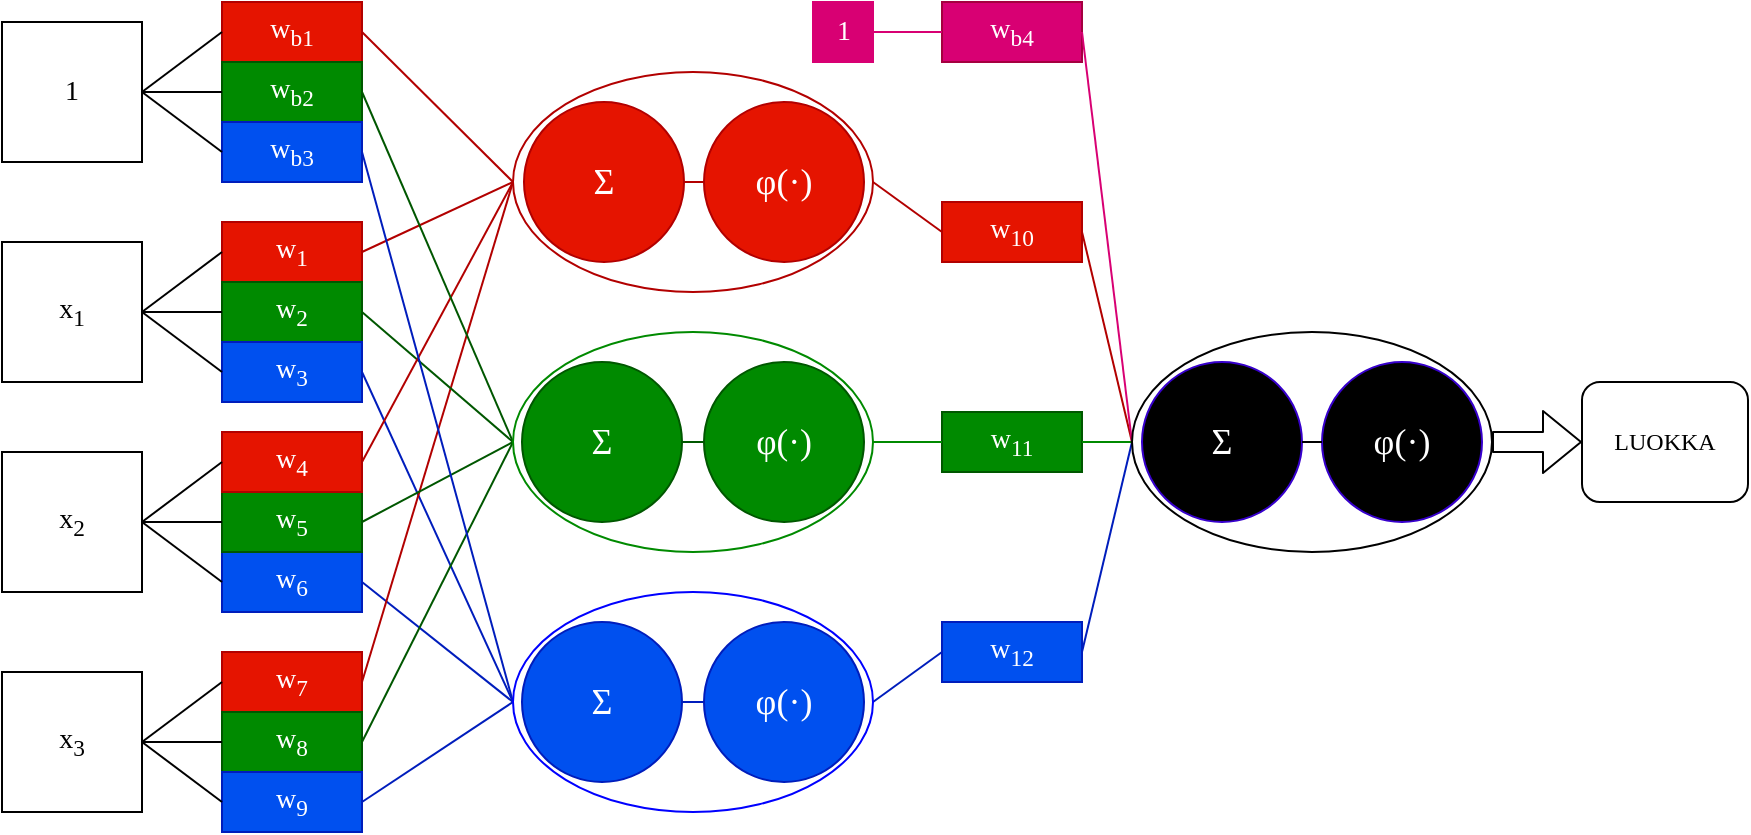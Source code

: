 <mxfile version="13.0.6" type="google"><diagram id="N8bs2FzUC10MA2vgQP_P" name="Page-1"><mxGraphModel dx="1422" dy="769" grid="1" gridSize="10" guides="1" tooltips="1" connect="1" arrows="1" fold="1" page="1" pageScale="1" pageWidth="827" pageHeight="1169" math="0" shadow="0"><root><mxCell id="0"/><mxCell id="1" parent="0"/><mxCell id="vyo6TJpPnQ9eapoHsoQL-1" value="&lt;font style=&quot;font-size: 14px&quot; face=&quot;Times New Roman&quot;&gt;x&lt;sub&gt;1&lt;/sub&gt;&lt;/font&gt;" style="whiteSpace=wrap;html=1;aspect=fixed;" parent="1" vertex="1"><mxGeometry y="135" width="70" height="70" as="geometry"/></mxCell><mxCell id="vyo6TJpPnQ9eapoHsoQL-2" value="&lt;font style=&quot;font-size: 14px&quot; face=&quot;Times New Roman&quot;&gt;x&lt;sub&gt;2&lt;/sub&gt;&lt;/font&gt;" style="whiteSpace=wrap;html=1;aspect=fixed;" parent="1" vertex="1"><mxGeometry y="240" width="70" height="70" as="geometry"/></mxCell><mxCell id="vyo6TJpPnQ9eapoHsoQL-3" value="&lt;font style=&quot;font-size: 14px&quot; face=&quot;Times New Roman&quot;&gt;x&lt;sub&gt;3&lt;/sub&gt;&lt;/font&gt;" style="whiteSpace=wrap;html=1;aspect=fixed;" parent="1" vertex="1"><mxGeometry y="350" width="70" height="70" as="geometry"/></mxCell><mxCell id="vyo6TJpPnQ9eapoHsoQL-4" value="&lt;font style=&quot;font-size: 14px&quot; face=&quot;Times New Roman&quot;&gt;w&lt;sub&gt;1&lt;/sub&gt;&lt;/font&gt;" style="rounded=0;whiteSpace=wrap;html=1;fillColor=#e51400;strokeColor=#B20000;fontColor=#ffffff;" parent="1" vertex="1"><mxGeometry x="110" y="125" width="70" height="30" as="geometry"/></mxCell><mxCell id="vyo6TJpPnQ9eapoHsoQL-5" value="&lt;font style=&quot;font-size: 14px&quot; face=&quot;Times New Roman&quot;&gt;w&lt;sub&gt;2&lt;/sub&gt;&lt;/font&gt;" style="rounded=0;whiteSpace=wrap;html=1;fillColor=#008A00;strokeColor=#005700;fontColor=#ffffff;" parent="1" vertex="1"><mxGeometry x="110" y="155" width="70" height="30" as="geometry"/></mxCell><mxCell id="vyo6TJpPnQ9eapoHsoQL-6" value="&lt;font style=&quot;font-size: 14px&quot; face=&quot;Times New Roman&quot;&gt;w&lt;sub&gt;3&lt;/sub&gt;&lt;/font&gt;" style="rounded=0;whiteSpace=wrap;html=1;fillColor=#0050ef;strokeColor=#001DBC;fontColor=#ffffff;" parent="1" vertex="1"><mxGeometry x="110" y="185" width="70" height="30" as="geometry"/></mxCell><mxCell id="vyo6TJpPnQ9eapoHsoQL-7" value="&lt;font style=&quot;font-size: 14px&quot; face=&quot;Times New Roman&quot;&gt;w&lt;sub&gt;6&lt;/sub&gt;&lt;/font&gt;" style="rounded=0;whiteSpace=wrap;html=1;fillColor=#0050ef;strokeColor=#001DBC;fontColor=#ffffff;" parent="1" vertex="1"><mxGeometry x="110" y="290" width="70" height="30" as="geometry"/></mxCell><mxCell id="vyo6TJpPnQ9eapoHsoQL-8" value="&lt;font style=&quot;font-size: 14px&quot; face=&quot;Times New Roman&quot;&gt;w&lt;sub&gt;5&lt;/sub&gt;&lt;/font&gt;" style="rounded=0;whiteSpace=wrap;html=1;fillColor=#008a00;strokeColor=#005700;fontColor=#ffffff;" parent="1" vertex="1"><mxGeometry x="110" y="260" width="70" height="30" as="geometry"/></mxCell><mxCell id="vyo6TJpPnQ9eapoHsoQL-9" value="&lt;font style=&quot;font-size: 14px&quot; face=&quot;Times New Roman&quot;&gt;w&lt;sub&gt;4&lt;/sub&gt;&lt;/font&gt;" style="rounded=0;whiteSpace=wrap;html=1;fillColor=#e51400;strokeColor=#B20000;fontColor=#ffffff;" parent="1" vertex="1"><mxGeometry x="110" y="230" width="70" height="30" as="geometry"/></mxCell><mxCell id="vyo6TJpPnQ9eapoHsoQL-10" value="&lt;font style=&quot;font-size: 14px&quot; face=&quot;Times New Roman&quot;&gt;w&lt;sub&gt;7&lt;/sub&gt;&lt;/font&gt;" style="rounded=0;whiteSpace=wrap;html=1;fillColor=#e51400;strokeColor=#B20000;fontColor=#ffffff;" parent="1" vertex="1"><mxGeometry x="110" y="340" width="70" height="30" as="geometry"/></mxCell><mxCell id="vyo6TJpPnQ9eapoHsoQL-11" value="&lt;font style=&quot;font-size: 14px&quot; face=&quot;Times New Roman&quot;&gt;w&lt;sub&gt;8&lt;/sub&gt;&lt;/font&gt;" style="rounded=0;whiteSpace=wrap;html=1;fillColor=#008a00;strokeColor=#005700;fontColor=#ffffff;" parent="1" vertex="1"><mxGeometry x="110" y="370" width="70" height="30" as="geometry"/></mxCell><mxCell id="vyo6TJpPnQ9eapoHsoQL-12" value="&lt;font style=&quot;font-size: 14px&quot; face=&quot;Times New Roman&quot;&gt;w&lt;sub&gt;9&lt;/sub&gt;&lt;/font&gt;" style="rounded=0;whiteSpace=wrap;html=1;fillColor=#0050ef;strokeColor=#001DBC;fontColor=#ffffff;" parent="1" vertex="1"><mxGeometry x="110" y="400" width="70" height="30" as="geometry"/></mxCell><mxCell id="vyo6TJpPnQ9eapoHsoQL-13" value="" style="endArrow=none;html=1;exitX=1;exitY=0.5;exitDx=0;exitDy=0;entryX=0;entryY=0.5;entryDx=0;entryDy=0;" parent="1" source="vyo6TJpPnQ9eapoHsoQL-1" target="vyo6TJpPnQ9eapoHsoQL-4" edge="1"><mxGeometry width="50" height="50" relative="1" as="geometry"><mxPoint x="290" y="230" as="sourcePoint"/><mxPoint x="340" y="180" as="targetPoint"/></mxGeometry></mxCell><mxCell id="vyo6TJpPnQ9eapoHsoQL-14" value="" style="endArrow=none;html=1;entryX=1;entryY=0.5;entryDx=0;entryDy=0;exitX=0;exitY=0.5;exitDx=0;exitDy=0;" parent="1" source="vyo6TJpPnQ9eapoHsoQL-5" target="vyo6TJpPnQ9eapoHsoQL-1" edge="1"><mxGeometry width="50" height="50" relative="1" as="geometry"><mxPoint x="80" y="240" as="sourcePoint"/><mxPoint x="130" y="190" as="targetPoint"/></mxGeometry></mxCell><mxCell id="vyo6TJpPnQ9eapoHsoQL-15" value="" style="endArrow=none;html=1;entryX=1;entryY=0.5;entryDx=0;entryDy=0;exitX=0;exitY=0.5;exitDx=0;exitDy=0;" parent="1" source="vyo6TJpPnQ9eapoHsoQL-6" target="vyo6TJpPnQ9eapoHsoQL-1" edge="1"><mxGeometry width="50" height="50" relative="1" as="geometry"><mxPoint x="350" y="350" as="sourcePoint"/><mxPoint x="400" y="300" as="targetPoint"/></mxGeometry></mxCell><mxCell id="vyo6TJpPnQ9eapoHsoQL-16" value="" style="endArrow=none;html=1;exitX=1;exitY=0.5;exitDx=0;exitDy=0;entryX=0;entryY=0.5;entryDx=0;entryDy=0;" parent="1" source="vyo6TJpPnQ9eapoHsoQL-2" target="vyo6TJpPnQ9eapoHsoQL-9" edge="1"><mxGeometry width="50" height="50" relative="1" as="geometry"><mxPoint x="70" y="275" as="sourcePoint"/><mxPoint x="120" y="245" as="targetPoint"/></mxGeometry></mxCell><mxCell id="vyo6TJpPnQ9eapoHsoQL-17" value="" style="endArrow=none;html=1;entryX=1;entryY=0.5;entryDx=0;entryDy=0;exitX=0;exitY=0.5;exitDx=0;exitDy=0;" parent="1" source="vyo6TJpPnQ9eapoHsoQL-8" target="vyo6TJpPnQ9eapoHsoQL-2" edge="1"><mxGeometry width="50" height="50" relative="1" as="geometry"><mxPoint x="110" y="275" as="sourcePoint"/><mxPoint x="70" y="275" as="targetPoint"/></mxGeometry></mxCell><mxCell id="vyo6TJpPnQ9eapoHsoQL-18" value="" style="endArrow=none;html=1;entryX=1;entryY=0.5;entryDx=0;entryDy=0;exitX=0;exitY=0.5;exitDx=0;exitDy=0;" parent="1" source="vyo6TJpPnQ9eapoHsoQL-7" target="vyo6TJpPnQ9eapoHsoQL-2" edge="1"><mxGeometry width="50" height="50" relative="1" as="geometry"><mxPoint x="120" y="305" as="sourcePoint"/><mxPoint x="70" y="275" as="targetPoint"/></mxGeometry></mxCell><mxCell id="vyo6TJpPnQ9eapoHsoQL-19" value="" style="endArrow=none;html=1;entryX=0;entryY=0.5;entryDx=0;entryDy=0;" parent="1" target="vyo6TJpPnQ9eapoHsoQL-10" edge="1"><mxGeometry width="50" height="50" relative="1" as="geometry"><mxPoint x="70" y="385" as="sourcePoint"/><mxPoint x="120" y="355" as="targetPoint"/></mxGeometry></mxCell><mxCell id="vyo6TJpPnQ9eapoHsoQL-20" value="" style="endArrow=none;html=1;entryX=1;entryY=0.5;entryDx=0;entryDy=0;exitX=0;exitY=0.5;exitDx=0;exitDy=0;" parent="1" source="vyo6TJpPnQ9eapoHsoQL-11" edge="1"><mxGeometry width="50" height="50" relative="1" as="geometry"><mxPoint x="110" y="385" as="sourcePoint"/><mxPoint x="70" y="385" as="targetPoint"/></mxGeometry></mxCell><mxCell id="vyo6TJpPnQ9eapoHsoQL-21" value="" style="endArrow=none;html=1;entryX=1;entryY=0.5;entryDx=0;entryDy=0;exitX=0;exitY=0.5;exitDx=0;exitDy=0;" parent="1" source="vyo6TJpPnQ9eapoHsoQL-12" edge="1"><mxGeometry width="50" height="50" relative="1" as="geometry"><mxPoint x="120" y="415" as="sourcePoint"/><mxPoint x="70" y="385" as="targetPoint"/></mxGeometry></mxCell><mxCell id="vyo6TJpPnQ9eapoHsoQL-22" value="&lt;font style=&quot;font-size: 18px&quot; face=&quot;Times New Roman&quot;&gt;&lt;span class=&quot;ILfuVd NA6bn&quot;&gt;&lt;span class=&quot;e24Kjd&quot;&gt; Σ&lt;/span&gt;&lt;/span&gt;&lt;/font&gt;" style="ellipse;whiteSpace=wrap;html=1;aspect=fixed;fillColor=#e51400;strokeColor=#B20000;fontColor=#ffffff;" parent="1" vertex="1"><mxGeometry x="261" y="65" width="80" height="80" as="geometry"/></mxCell><mxCell id="vyo6TJpPnQ9eapoHsoQL-23" value="&lt;font style=&quot;font-size: 18px&quot; face=&quot;Times New Roman&quot;&gt;&lt;span class=&quot;ILfuVd NA6bn&quot;&gt;&lt;span class=&quot;e24Kjd&quot;&gt; Σ&lt;/span&gt;&lt;/span&gt;&lt;/font&gt;" style="ellipse;whiteSpace=wrap;html=1;aspect=fixed;fillColor=#008a00;strokeColor=#005700;fontColor=#ffffff;" parent="1" vertex="1"><mxGeometry x="260" y="195" width="80" height="80" as="geometry"/></mxCell><mxCell id="vyo6TJpPnQ9eapoHsoQL-24" value="&lt;font style=&quot;font-size: 18px&quot; face=&quot;Times New Roman&quot;&gt;&lt;span class=&quot;ILfuVd NA6bn&quot;&gt;&lt;span class=&quot;e24Kjd&quot;&gt; Σ&lt;/span&gt;&lt;/span&gt;&lt;/font&gt;" style="ellipse;whiteSpace=wrap;html=1;aspect=fixed;fillColor=#0050ef;strokeColor=#001DBC;fontColor=#ffffff;" parent="1" vertex="1"><mxGeometry x="260" y="325" width="80" height="80" as="geometry"/></mxCell><mxCell id="vyo6TJpPnQ9eapoHsoQL-25" value="&lt;font style=&quot;font-size: 18px&quot; face=&quot;Times New Roman&quot;&gt;&lt;span class=&quot;ILfuVd NA6bn&quot;&gt;&lt;span class=&quot;e24Kjd&quot;&gt; Σ&lt;/span&gt;&lt;/span&gt;&lt;/font&gt;" style="ellipse;whiteSpace=wrap;html=1;aspect=fixed;fillColor=#000000;strokeColor=#3700CC;fontColor=#ffffff;" parent="1" vertex="1"><mxGeometry x="570" y="195" width="80" height="80" as="geometry"/></mxCell><mxCell id="vyo6TJpPnQ9eapoHsoQL-26" value="&lt;font style=&quot;font-size: 14px&quot; face=&quot;Times New Roman&quot;&gt;w&lt;sub&gt;10&lt;/sub&gt;&lt;/font&gt;" style="rounded=0;whiteSpace=wrap;html=1;fillColor=#e51400;strokeColor=#B20000;fontColor=#ffffff;" parent="1" vertex="1"><mxGeometry x="470" y="115" width="70" height="30" as="geometry"/></mxCell><mxCell id="vyo6TJpPnQ9eapoHsoQL-27" value="&lt;font style=&quot;font-size: 14px&quot; face=&quot;Times New Roman&quot;&gt;w&lt;sub&gt;11&lt;/sub&gt;&lt;/font&gt;" style="rounded=0;whiteSpace=wrap;html=1;fillColor=#008a00;strokeColor=#005700;fontColor=#ffffff;" parent="1" vertex="1"><mxGeometry x="470" y="220" width="70" height="30" as="geometry"/></mxCell><mxCell id="vyo6TJpPnQ9eapoHsoQL-28" value="&lt;font style=&quot;font-size: 14px&quot; face=&quot;Times New Roman&quot;&gt;w&lt;sub&gt;12&lt;/sub&gt;&lt;/font&gt;" style="rounded=0;whiteSpace=wrap;html=1;fillColor=#0050ef;strokeColor=#001DBC;fontColor=#ffffff;" parent="1" vertex="1"><mxGeometry x="470" y="325" width="70" height="30" as="geometry"/></mxCell><mxCell id="vyo6TJpPnQ9eapoHsoQL-30" value="" style="endArrow=none;html=1;entryX=1;entryY=0.5;entryDx=0;entryDy=0;exitX=0;exitY=0.5;exitDx=0;exitDy=0;fillColor=#0050ef;strokeColor=#001DBC;" parent="1" source="f3lc1m1BHpSiYK0tp4qR-9" target="vyo6TJpPnQ9eapoHsoQL-12" edge="1"><mxGeometry width="50" height="50" relative="1" as="geometry"><mxPoint x="220" y="510" as="sourcePoint"/><mxPoint x="270" y="460" as="targetPoint"/></mxGeometry></mxCell><mxCell id="vyo6TJpPnQ9eapoHsoQL-31" value="" style="endArrow=none;html=1;exitX=0;exitY=0.5;exitDx=0;exitDy=0;entryX=1;entryY=0.5;entryDx=0;entryDy=0;fillColor=#0050ef;strokeColor=#001DBC;" parent="1" source="f3lc1m1BHpSiYK0tp4qR-9" target="vyo6TJpPnQ9eapoHsoQL-7" edge="1"><mxGeometry width="50" height="50" relative="1" as="geometry"><mxPoint x="160" y="520" as="sourcePoint"/><mxPoint x="230" y="320" as="targetPoint"/></mxGeometry></mxCell><mxCell id="vyo6TJpPnQ9eapoHsoQL-32" value="" style="endArrow=none;html=1;entryX=1;entryY=0.5;entryDx=0;entryDy=0;fillColor=#0050ef;strokeColor=#001DBC;exitX=0;exitY=0.5;exitDx=0;exitDy=0;" parent="1" source="f3lc1m1BHpSiYK0tp4qR-9" target="vyo6TJpPnQ9eapoHsoQL-6" edge="1"><mxGeometry width="50" height="50" relative="1" as="geometry"><mxPoint x="280" y="370" as="sourcePoint"/><mxPoint x="270" y="250" as="targetPoint"/></mxGeometry></mxCell><mxCell id="vyo6TJpPnQ9eapoHsoQL-33" value="" style="endArrow=none;html=1;entryX=1;entryY=0.5;entryDx=0;entryDy=0;exitX=0;exitY=0.5;exitDx=0;exitDy=0;fillColor=#008a00;strokeColor=#005700;" parent="1" source="f3lc1m1BHpSiYK0tp4qR-10" target="vyo6TJpPnQ9eapoHsoQL-11" edge="1"><mxGeometry width="50" height="50" relative="1" as="geometry"><mxPoint x="230" y="500" as="sourcePoint"/><mxPoint x="280" y="450" as="targetPoint"/></mxGeometry></mxCell><mxCell id="vyo6TJpPnQ9eapoHsoQL-34" value="" style="endArrow=none;html=1;entryX=1;entryY=0.5;entryDx=0;entryDy=0;exitX=0;exitY=0.5;exitDx=0;exitDy=0;fillColor=#e51400;strokeColor=#B20000;" parent="1" source="f3lc1m1BHpSiYK0tp4qR-11" target="vyo6TJpPnQ9eapoHsoQL-10" edge="1"><mxGeometry width="50" height="50" relative="1" as="geometry"><mxPoint x="180" y="550" as="sourcePoint"/><mxPoint x="230" y="500" as="targetPoint"/></mxGeometry></mxCell><mxCell id="vyo6TJpPnQ9eapoHsoQL-35" value="" style="endArrow=none;html=1;exitX=1;exitY=0.5;exitDx=0;exitDy=0;fillColor=#008a00;strokeColor=#005700;entryX=0;entryY=0.5;entryDx=0;entryDy=0;" parent="1" source="vyo6TJpPnQ9eapoHsoQL-8" target="f3lc1m1BHpSiYK0tp4qR-10" edge="1"><mxGeometry width="50" height="50" relative="1" as="geometry"><mxPoint x="240" y="250" as="sourcePoint"/><mxPoint x="280" y="270" as="targetPoint"/></mxGeometry></mxCell><mxCell id="vyo6TJpPnQ9eapoHsoQL-36" value="" style="endArrow=none;html=1;exitX=1;exitY=0.5;exitDx=0;exitDy=0;entryX=0;entryY=0.5;entryDx=0;entryDy=0;fillColor=#008a00;strokeColor=#005700;" parent="1" source="vyo6TJpPnQ9eapoHsoQL-5" target="f3lc1m1BHpSiYK0tp4qR-10" edge="1"><mxGeometry width="50" height="50" relative="1" as="geometry"><mxPoint x="220" y="230" as="sourcePoint"/><mxPoint x="270" y="180" as="targetPoint"/></mxGeometry></mxCell><mxCell id="vyo6TJpPnQ9eapoHsoQL-37" value="" style="endArrow=none;html=1;entryX=1;entryY=0.5;entryDx=0;entryDy=0;exitX=0;exitY=0.5;exitDx=0;exitDy=0;fillColor=#e51400;strokeColor=#B20000;" parent="1" source="f3lc1m1BHpSiYK0tp4qR-11" target="vyo6TJpPnQ9eapoHsoQL-4" edge="1"><mxGeometry width="50" height="50" relative="1" as="geometry"><mxPoint x="210" y="200" as="sourcePoint"/><mxPoint x="260" y="150" as="targetPoint"/></mxGeometry></mxCell><mxCell id="vyo6TJpPnQ9eapoHsoQL-38" value="" style="endArrow=none;html=1;entryX=1;entryY=0.5;entryDx=0;entryDy=0;exitX=0;exitY=0.5;exitDx=0;exitDy=0;fillColor=#e51400;strokeColor=#B20000;" parent="1" source="f3lc1m1BHpSiYK0tp4qR-11" target="vyo6TJpPnQ9eapoHsoQL-9" edge="1"><mxGeometry width="50" height="50" relative="1" as="geometry"><mxPoint x="200" y="530" as="sourcePoint"/><mxPoint x="250" y="480" as="targetPoint"/></mxGeometry></mxCell><mxCell id="vyo6TJpPnQ9eapoHsoQL-39" value="" style="endArrow=none;html=1;entryX=1;entryY=0.5;entryDx=0;entryDy=0;fillColor=#0050ef;strokeColor=#001DBC;rounded=1;exitX=0;exitY=0.5;exitDx=0;exitDy=0;" parent="1" source="40Gqp00WSa19-8PyqJXw-3" target="vyo6TJpPnQ9eapoHsoQL-24" edge="1"><mxGeometry width="50" height="50" relative="1" as="geometry"><mxPoint x="380" y="335" as="sourcePoint"/><mxPoint x="450" y="435" as="targetPoint"/></mxGeometry></mxCell><mxCell id="vyo6TJpPnQ9eapoHsoQL-40" value="" style="endArrow=none;html=1;entryX=1;entryY=0.5;entryDx=0;entryDy=0;fillColor=#008a00;strokeColor=#005700;exitX=0;exitY=0.5;exitDx=0;exitDy=0;" parent="1" source="40Gqp00WSa19-8PyqJXw-2" target="vyo6TJpPnQ9eapoHsoQL-23" edge="1"><mxGeometry width="50" height="50" relative="1" as="geometry"><mxPoint x="380" y="235" as="sourcePoint"/><mxPoint x="450" y="405" as="targetPoint"/></mxGeometry></mxCell><mxCell id="vyo6TJpPnQ9eapoHsoQL-42" value="" style="endArrow=none;html=1;entryX=1;entryY=0.5;entryDx=0;entryDy=0;exitX=0;exitY=0.5;exitDx=0;exitDy=0;fillColor=#0050ef;strokeColor=#001DBC;" parent="1" source="f3lc1m1BHpSiYK0tp4qR-12" target="vyo6TJpPnQ9eapoHsoQL-28" edge="1"><mxGeometry width="50" height="50" relative="1" as="geometry"><mxPoint x="530" y="475" as="sourcePoint"/><mxPoint x="580" y="425" as="targetPoint"/></mxGeometry></mxCell><mxCell id="vyo6TJpPnQ9eapoHsoQL-43" value="" style="endArrow=none;html=1;entryX=1;entryY=0.5;entryDx=0;entryDy=0;exitX=0;exitY=0.5;exitDx=0;exitDy=0;fillColor=#008a00;strokeColor=#008A00;" parent="1" source="f3lc1m1BHpSiYK0tp4qR-12" target="vyo6TJpPnQ9eapoHsoQL-27" edge="1"><mxGeometry width="50" height="50" relative="1" as="geometry"><mxPoint x="570" y="255" as="sourcePoint"/><mxPoint x="620" y="395" as="targetPoint"/></mxGeometry></mxCell><mxCell id="vyo6TJpPnQ9eapoHsoQL-44" value="" style="endArrow=none;html=1;entryX=1;entryY=0.5;entryDx=0;entryDy=0;fillColor=#e51400;strokeColor=#B20000;exitX=0;exitY=0.5;exitDx=0;exitDy=0;" parent="1" target="vyo6TJpPnQ9eapoHsoQL-26" edge="1" source="f3lc1m1BHpSiYK0tp4qR-12"><mxGeometry width="50" height="50" relative="1" as="geometry"><mxPoint x="570" y="235" as="sourcePoint"/><mxPoint x="690" y="155" as="targetPoint"/></mxGeometry></mxCell><mxCell id="vyo6TJpPnQ9eapoHsoQL-45" value="" style="shape=flexArrow;endArrow=classic;html=1;fillColor=#FFFFFF;strokeColor=#000000;exitX=1;exitY=0.5;exitDx=0;exitDy=0;entryX=0;entryY=0.5;entryDx=0;entryDy=0;" parent="1" source="f3lc1m1BHpSiYK0tp4qR-12" target="vyo6TJpPnQ9eapoHsoQL-46" edge="1"><mxGeometry width="50" height="50" relative="1" as="geometry"><mxPoint x="740" y="235" as="sourcePoint"/><mxPoint x="800" y="235" as="targetPoint"/></mxGeometry></mxCell><mxCell id="vyo6TJpPnQ9eapoHsoQL-46" value="&lt;font face=&quot;Times New Roman&quot;&gt;LUOKKA&lt;/font&gt;" style="rounded=1;whiteSpace=wrap;html=1;" parent="1" vertex="1"><mxGeometry x="790" y="205" width="83" height="60" as="geometry"/></mxCell><mxCell id="vyo6TJpPnQ9eapoHsoQL-47" value="&lt;font style=&quot;font-size: 14px&quot; face=&quot;Times New Roman&quot;&gt;1&lt;/font&gt;" style="whiteSpace=wrap;html=1;aspect=fixed;" parent="1" vertex="1"><mxGeometry y="25" width="70" height="70" as="geometry"/></mxCell><mxCell id="vyo6TJpPnQ9eapoHsoQL-55" value="&lt;font style=&quot;font-size: 14px&quot; face=&quot;Times New Roman&quot;&gt;w&lt;sub&gt;b1&lt;/sub&gt;&lt;/font&gt;" style="rounded=0;whiteSpace=wrap;html=1;fillColor=#e51400;strokeColor=#B20000;fontColor=#ffffff;" parent="1" vertex="1"><mxGeometry x="110" y="15" width="70" height="30" as="geometry"/></mxCell><mxCell id="vyo6TJpPnQ9eapoHsoQL-56" value="&lt;font style=&quot;font-size: 14px&quot; face=&quot;Times New Roman&quot;&gt;w&lt;sub&gt;b2&lt;/sub&gt;&lt;/font&gt;" style="rounded=0;whiteSpace=wrap;html=1;fillColor=#008a00;strokeColor=#005700;fontColor=#ffffff;" parent="1" vertex="1"><mxGeometry x="110" y="45" width="70" height="30" as="geometry"/></mxCell><mxCell id="vyo6TJpPnQ9eapoHsoQL-57" value="&lt;font style=&quot;font-size: 14px&quot; face=&quot;Times New Roman&quot;&gt;w&lt;sub&gt;b3&lt;/sub&gt;&lt;/font&gt;" style="rounded=0;whiteSpace=wrap;html=1;fillColor=#0050ef;strokeColor=#001DBC;fontColor=#ffffff;" parent="1" vertex="1"><mxGeometry x="110" y="75" width="70" height="30" as="geometry"/></mxCell><mxCell id="vyo6TJpPnQ9eapoHsoQL-58" value="" style="endArrow=none;html=1;exitX=1;exitY=0.5;exitDx=0;exitDy=0;entryX=0;entryY=0.5;entryDx=0;entryDy=0;" parent="1" target="vyo6TJpPnQ9eapoHsoQL-55" edge="1" source="vyo6TJpPnQ9eapoHsoQL-47"><mxGeometry width="50" height="50" relative="1" as="geometry"><mxPoint x="70" y="75" as="sourcePoint"/><mxPoint x="340" y="85" as="targetPoint"/></mxGeometry></mxCell><mxCell id="vyo6TJpPnQ9eapoHsoQL-59" value="" style="endArrow=none;html=1;entryX=1;entryY=0.5;entryDx=0;entryDy=0;exitX=0;exitY=0.5;exitDx=0;exitDy=0;" parent="1" source="vyo6TJpPnQ9eapoHsoQL-56" edge="1" target="vyo6TJpPnQ9eapoHsoQL-47"><mxGeometry width="50" height="50" relative="1" as="geometry"><mxPoint x="80" y="145" as="sourcePoint"/><mxPoint x="70" y="75" as="targetPoint"/></mxGeometry></mxCell><mxCell id="vyo6TJpPnQ9eapoHsoQL-60" value="" style="endArrow=none;html=1;entryX=1;entryY=0.5;entryDx=0;entryDy=0;exitX=0;exitY=0.5;exitDx=0;exitDy=0;" parent="1" source="vyo6TJpPnQ9eapoHsoQL-57" edge="1" target="vyo6TJpPnQ9eapoHsoQL-47"><mxGeometry width="50" height="50" relative="1" as="geometry"><mxPoint x="350" y="255" as="sourcePoint"/><mxPoint x="70" y="75" as="targetPoint"/></mxGeometry></mxCell><mxCell id="vyo6TJpPnQ9eapoHsoQL-61" value="" style="endArrow=none;html=1;exitX=1;exitY=0.5;exitDx=0;exitDy=0;entryX=0;entryY=0.5;entryDx=0;entryDy=0;fillColor=#e51400;strokeColor=#B20000;" parent="1" source="vyo6TJpPnQ9eapoHsoQL-55" target="f3lc1m1BHpSiYK0tp4qR-11" edge="1"><mxGeometry width="50" height="50" relative="1" as="geometry"><mxPoint x="310" y="75" as="sourcePoint"/><mxPoint x="290" y="95" as="targetPoint"/></mxGeometry></mxCell><mxCell id="vyo6TJpPnQ9eapoHsoQL-62" value="" style="endArrow=none;html=1;exitX=1;exitY=0.5;exitDx=0;exitDy=0;entryX=0;entryY=0.5;entryDx=0;entryDy=0;fillColor=#008a00;strokeColor=#005700;" parent="1" source="vyo6TJpPnQ9eapoHsoQL-56" target="f3lc1m1BHpSiYK0tp4qR-10" edge="1"><mxGeometry width="50" height="50" relative="1" as="geometry"><mxPoint x="350" y="85" as="sourcePoint"/><mxPoint x="400" y="35" as="targetPoint"/></mxGeometry></mxCell><mxCell id="vyo6TJpPnQ9eapoHsoQL-63" value="" style="endArrow=none;html=1;entryX=1;entryY=0.5;entryDx=0;entryDy=0;exitX=0;exitY=0.5;exitDx=0;exitDy=0;fillColor=#0050ef;strokeColor=#001DBC;" parent="1" source="f3lc1m1BHpSiYK0tp4qR-9" target="vyo6TJpPnQ9eapoHsoQL-57" edge="1"><mxGeometry width="50" height="50" relative="1" as="geometry"><mxPoint x="310" y="525" as="sourcePoint"/><mxPoint x="360" y="475" as="targetPoint"/></mxGeometry></mxCell><mxCell id="vyo6TJpPnQ9eapoHsoQL-65" value="&lt;font style=&quot;font-size: 14px&quot; face=&quot;Times New Roman&quot;&gt;w&lt;sub&gt;b4&lt;/sub&gt;&lt;/font&gt;" style="rounded=0;whiteSpace=wrap;html=1;fillColor=#D80073;strokeColor=#A50040;fontColor=#ffffff;" parent="1" vertex="1"><mxGeometry x="470" y="15" width="70" height="30" as="geometry"/></mxCell><mxCell id="vyo6TJpPnQ9eapoHsoQL-66" value="" style="endArrow=none;html=1;entryX=1;entryY=0.5;entryDx=0;entryDy=0;fillColor=#d80073;strokeColor=#D80073;exitX=0;exitY=0.5;exitDx=0;exitDy=0;" parent="1" source="f3lc1m1BHpSiYK0tp4qR-12" target="vyo6TJpPnQ9eapoHsoQL-65" edge="1"><mxGeometry width="50" height="50" relative="1" as="geometry"><mxPoint x="580" y="140" as="sourcePoint"/><mxPoint x="690" y="60" as="targetPoint"/></mxGeometry></mxCell><mxCell id="40Gqp00WSa19-8PyqJXw-1" value="&lt;font style=&quot;font-size: 18px&quot; face=&quot;Times New Roman&quot;&gt;&lt;span style=&quot;left: 572.827px ; top: 800.402px&quot;&gt;φ&lt;/span&gt;&lt;span style=&quot;left: 583.364px ; top: 799.123px&quot;&gt;(&lt;/span&gt;&lt;span style=&quot;left: 589.205px ; top: 799.123px&quot;&gt;·&lt;/span&gt;&lt;span style=&quot;left: 595.045px ; top: 799.123px&quot;&gt;)&lt;/span&gt;&lt;/font&gt;" style="ellipse;whiteSpace=wrap;html=1;aspect=fixed;fillColor=#e51400;strokeColor=#B20000;fontColor=#ffffff;" parent="1" vertex="1"><mxGeometry x="351" y="65" width="80" height="80" as="geometry"/></mxCell><mxCell id="40Gqp00WSa19-8PyqJXw-2" value="&lt;font face=&quot;Times New Roman&quot;&gt;&lt;span style=&quot;left: 572.827px ; top: 800.402px ; font-size: 17.581px&quot;&gt;φ&lt;/span&gt;&lt;span style=&quot;left: 583.364px ; top: 799.123px ; font-size: 17.581px&quot;&gt;(&lt;/span&gt;&lt;span style=&quot;left: 589.205px ; top: 799.123px ; font-size: 17.581px&quot;&gt;·&lt;/span&gt;&lt;span style=&quot;left: 595.045px ; top: 799.123px ; font-size: 18px&quot;&gt;)&lt;/span&gt;&lt;/font&gt;" style="ellipse;whiteSpace=wrap;html=1;aspect=fixed;fillColor=#008a00;strokeColor=#005700;fontColor=#ffffff;" parent="1" vertex="1"><mxGeometry x="351" y="195" width="80" height="80" as="geometry"/></mxCell><mxCell id="40Gqp00WSa19-8PyqJXw-3" value="&lt;font style=&quot;font-size: 18px&quot; face=&quot;Times New Roman&quot;&gt;&lt;span style=&quot;left: 572.827px ; top: 800.402px&quot;&gt;φ&lt;/span&gt;&lt;span style=&quot;left: 583.364px ; top: 799.123px&quot;&gt;(&lt;/span&gt;&lt;span style=&quot;left: 589.205px ; top: 799.123px&quot;&gt;·&lt;/span&gt;&lt;span style=&quot;left: 595.045px ; top: 799.123px&quot;&gt;)&lt;/span&gt;&lt;/font&gt;" style="ellipse;whiteSpace=wrap;html=1;aspect=fixed;fillColor=#0050ef;strokeColor=#001DBC;fontColor=#ffffff;" parent="1" vertex="1"><mxGeometry x="351" y="325" width="80" height="80" as="geometry"/></mxCell><mxCell id="40Gqp00WSa19-8PyqJXw-4" value="&lt;font style=&quot;font-size: 18px&quot; face=&quot;Times New Roman&quot;&gt;&lt;span style=&quot;left: 572.827px ; top: 800.402px&quot;&gt;φ&lt;/span&gt;&lt;span style=&quot;left: 583.364px ; top: 799.123px&quot;&gt;(&lt;/span&gt;&lt;span style=&quot;left: 589.205px ; top: 799.123px&quot;&gt;·&lt;/span&gt;&lt;span style=&quot;left: 595.045px ; top: 799.123px&quot;&gt;)&lt;/span&gt;&lt;/font&gt;" style="ellipse;whiteSpace=wrap;html=1;aspect=fixed;fillColor=#000000;strokeColor=#3700CC;fontColor=#ffffff;" parent="1" vertex="1"><mxGeometry x="660" y="195" width="80" height="80" as="geometry"/></mxCell><mxCell id="40Gqp00WSa19-8PyqJXw-9" value="" style="endArrow=none;html=1;strokeColor=#B20000;fillColor=#e51400;entryX=0;entryY=0.5;entryDx=0;entryDy=0;exitX=1;exitY=0.5;exitDx=0;exitDy=0;" parent="1" source="f3lc1m1BHpSiYK0tp4qR-11" target="vyo6TJpPnQ9eapoHsoQL-26" edge="1"><mxGeometry width="50" height="50" relative="1" as="geometry"><mxPoint x="450" y="105" as="sourcePoint"/><mxPoint x="390" y="160" as="targetPoint"/></mxGeometry></mxCell><mxCell id="40Gqp00WSa19-8PyqJXw-10" value="" style="endArrow=none;html=1;entryX=1;entryY=0.5;entryDx=0;entryDy=0;fillColor=#0050ef;strokeColor=#001DBC;rounded=1;exitX=0;exitY=0.5;exitDx=0;exitDy=0;" parent="1" source="vyo6TJpPnQ9eapoHsoQL-28" target="f3lc1m1BHpSiYK0tp4qR-9" edge="1"><mxGeometry width="50" height="50" relative="1" as="geometry"><mxPoint x="514" y="274" as="sourcePoint"/><mxPoint x="490" y="274" as="targetPoint"/></mxGeometry></mxCell><mxCell id="40Gqp00WSa19-8PyqJXw-11" value="" style="endArrow=none;html=1;strokeColor=#008A00;fillColor=#FFFFFF;entryX=1;entryY=0.5;entryDx=0;entryDy=0;exitX=0;exitY=0.5;exitDx=0;exitDy=0;" parent="1" source="vyo6TJpPnQ9eapoHsoQL-27" target="f3lc1m1BHpSiYK0tp4qR-10" edge="1"><mxGeometry width="50" height="50" relative="1" as="geometry"><mxPoint x="470" y="300" as="sourcePoint"/><mxPoint x="520" y="250" as="targetPoint"/></mxGeometry></mxCell><mxCell id="40Gqp00WSa19-8PyqJXw-12" value="" style="endArrow=none;html=1;strokeColor=#000000;fillColor=#FFFFFF;entryX=1;entryY=0.5;entryDx=0;entryDy=0;exitX=0;exitY=0.5;exitDx=0;exitDy=0;" parent="1" source="40Gqp00WSa19-8PyqJXw-4" target="vyo6TJpPnQ9eapoHsoQL-25" edge="1"><mxGeometry width="50" height="50" relative="1" as="geometry"><mxPoint x="600" y="390" as="sourcePoint"/><mxPoint x="650" y="340" as="targetPoint"/></mxGeometry></mxCell><mxCell id="NgF7cQ5277dqiTqMvfOl-1" value="&lt;font style=&quot;font-size: 14px&quot; face=&quot;Times New Roman&quot; color=&quot;#FFFFFF&quot;&gt;1&lt;/font&gt;" style="whiteSpace=wrap;html=1;aspect=fixed;fillColor=#D80073;strokeColor=#D80073;" parent="1" vertex="1"><mxGeometry x="405.5" y="15" width="30" height="30" as="geometry"/></mxCell><mxCell id="NgF7cQ5277dqiTqMvfOl-3" value="" style="endArrow=none;html=1;entryX=0;entryY=0.5;entryDx=0;entryDy=0;exitX=1;exitY=0.5;exitDx=0;exitDy=0;strokeColor=#D80073;" parent="1" source="NgF7cQ5277dqiTqMvfOl-1" target="vyo6TJpPnQ9eapoHsoQL-65" edge="1"><mxGeometry width="50" height="50" relative="1" as="geometry"><mxPoint x="420" y="70" as="sourcePoint"/><mxPoint x="470" y="20" as="targetPoint"/></mxGeometry></mxCell><mxCell id="f3lc1m1BHpSiYK0tp4qR-5" value="" style="endArrow=none;html=1;strokeColor=#B20000;fillColor=#e51400;entryX=1;entryY=0.5;entryDx=0;entryDy=0;exitX=0;exitY=0.5;exitDx=0;exitDy=0;" edge="1" parent="1" source="40Gqp00WSa19-8PyqJXw-1" target="vyo6TJpPnQ9eapoHsoQL-22"><mxGeometry width="50" height="50" relative="1" as="geometry"><mxPoint x="320" y="30" as="sourcePoint"/><mxPoint x="346" y="60" as="targetPoint"/></mxGeometry></mxCell><mxCell id="f3lc1m1BHpSiYK0tp4qR-9" value="" style="ellipse;whiteSpace=wrap;html=1;strokeColor=#0000FF;fillColor=none;" vertex="1" parent="1"><mxGeometry x="255.5" y="310" width="180" height="110" as="geometry"/></mxCell><mxCell id="f3lc1m1BHpSiYK0tp4qR-10" value="" style="ellipse;whiteSpace=wrap;html=1;strokeColor=#008A00;fillColor=none;fontColor=#33FF33;" vertex="1" parent="1"><mxGeometry x="255.5" y="180" width="180" height="110" as="geometry"/></mxCell><mxCell id="f3lc1m1BHpSiYK0tp4qR-11" value="" style="ellipse;whiteSpace=wrap;html=1;strokeColor=#B20000;fillColor=none;" vertex="1" parent="1"><mxGeometry x="255.5" y="50" width="180" height="110" as="geometry"/></mxCell><mxCell id="f3lc1m1BHpSiYK0tp4qR-12" value="" style="ellipse;whiteSpace=wrap;html=1;strokeColor=#000000;fillColor=none;" vertex="1" parent="1"><mxGeometry x="565" y="180" width="180" height="110" as="geometry"/></mxCell></root></mxGraphModel></diagram></mxfile>